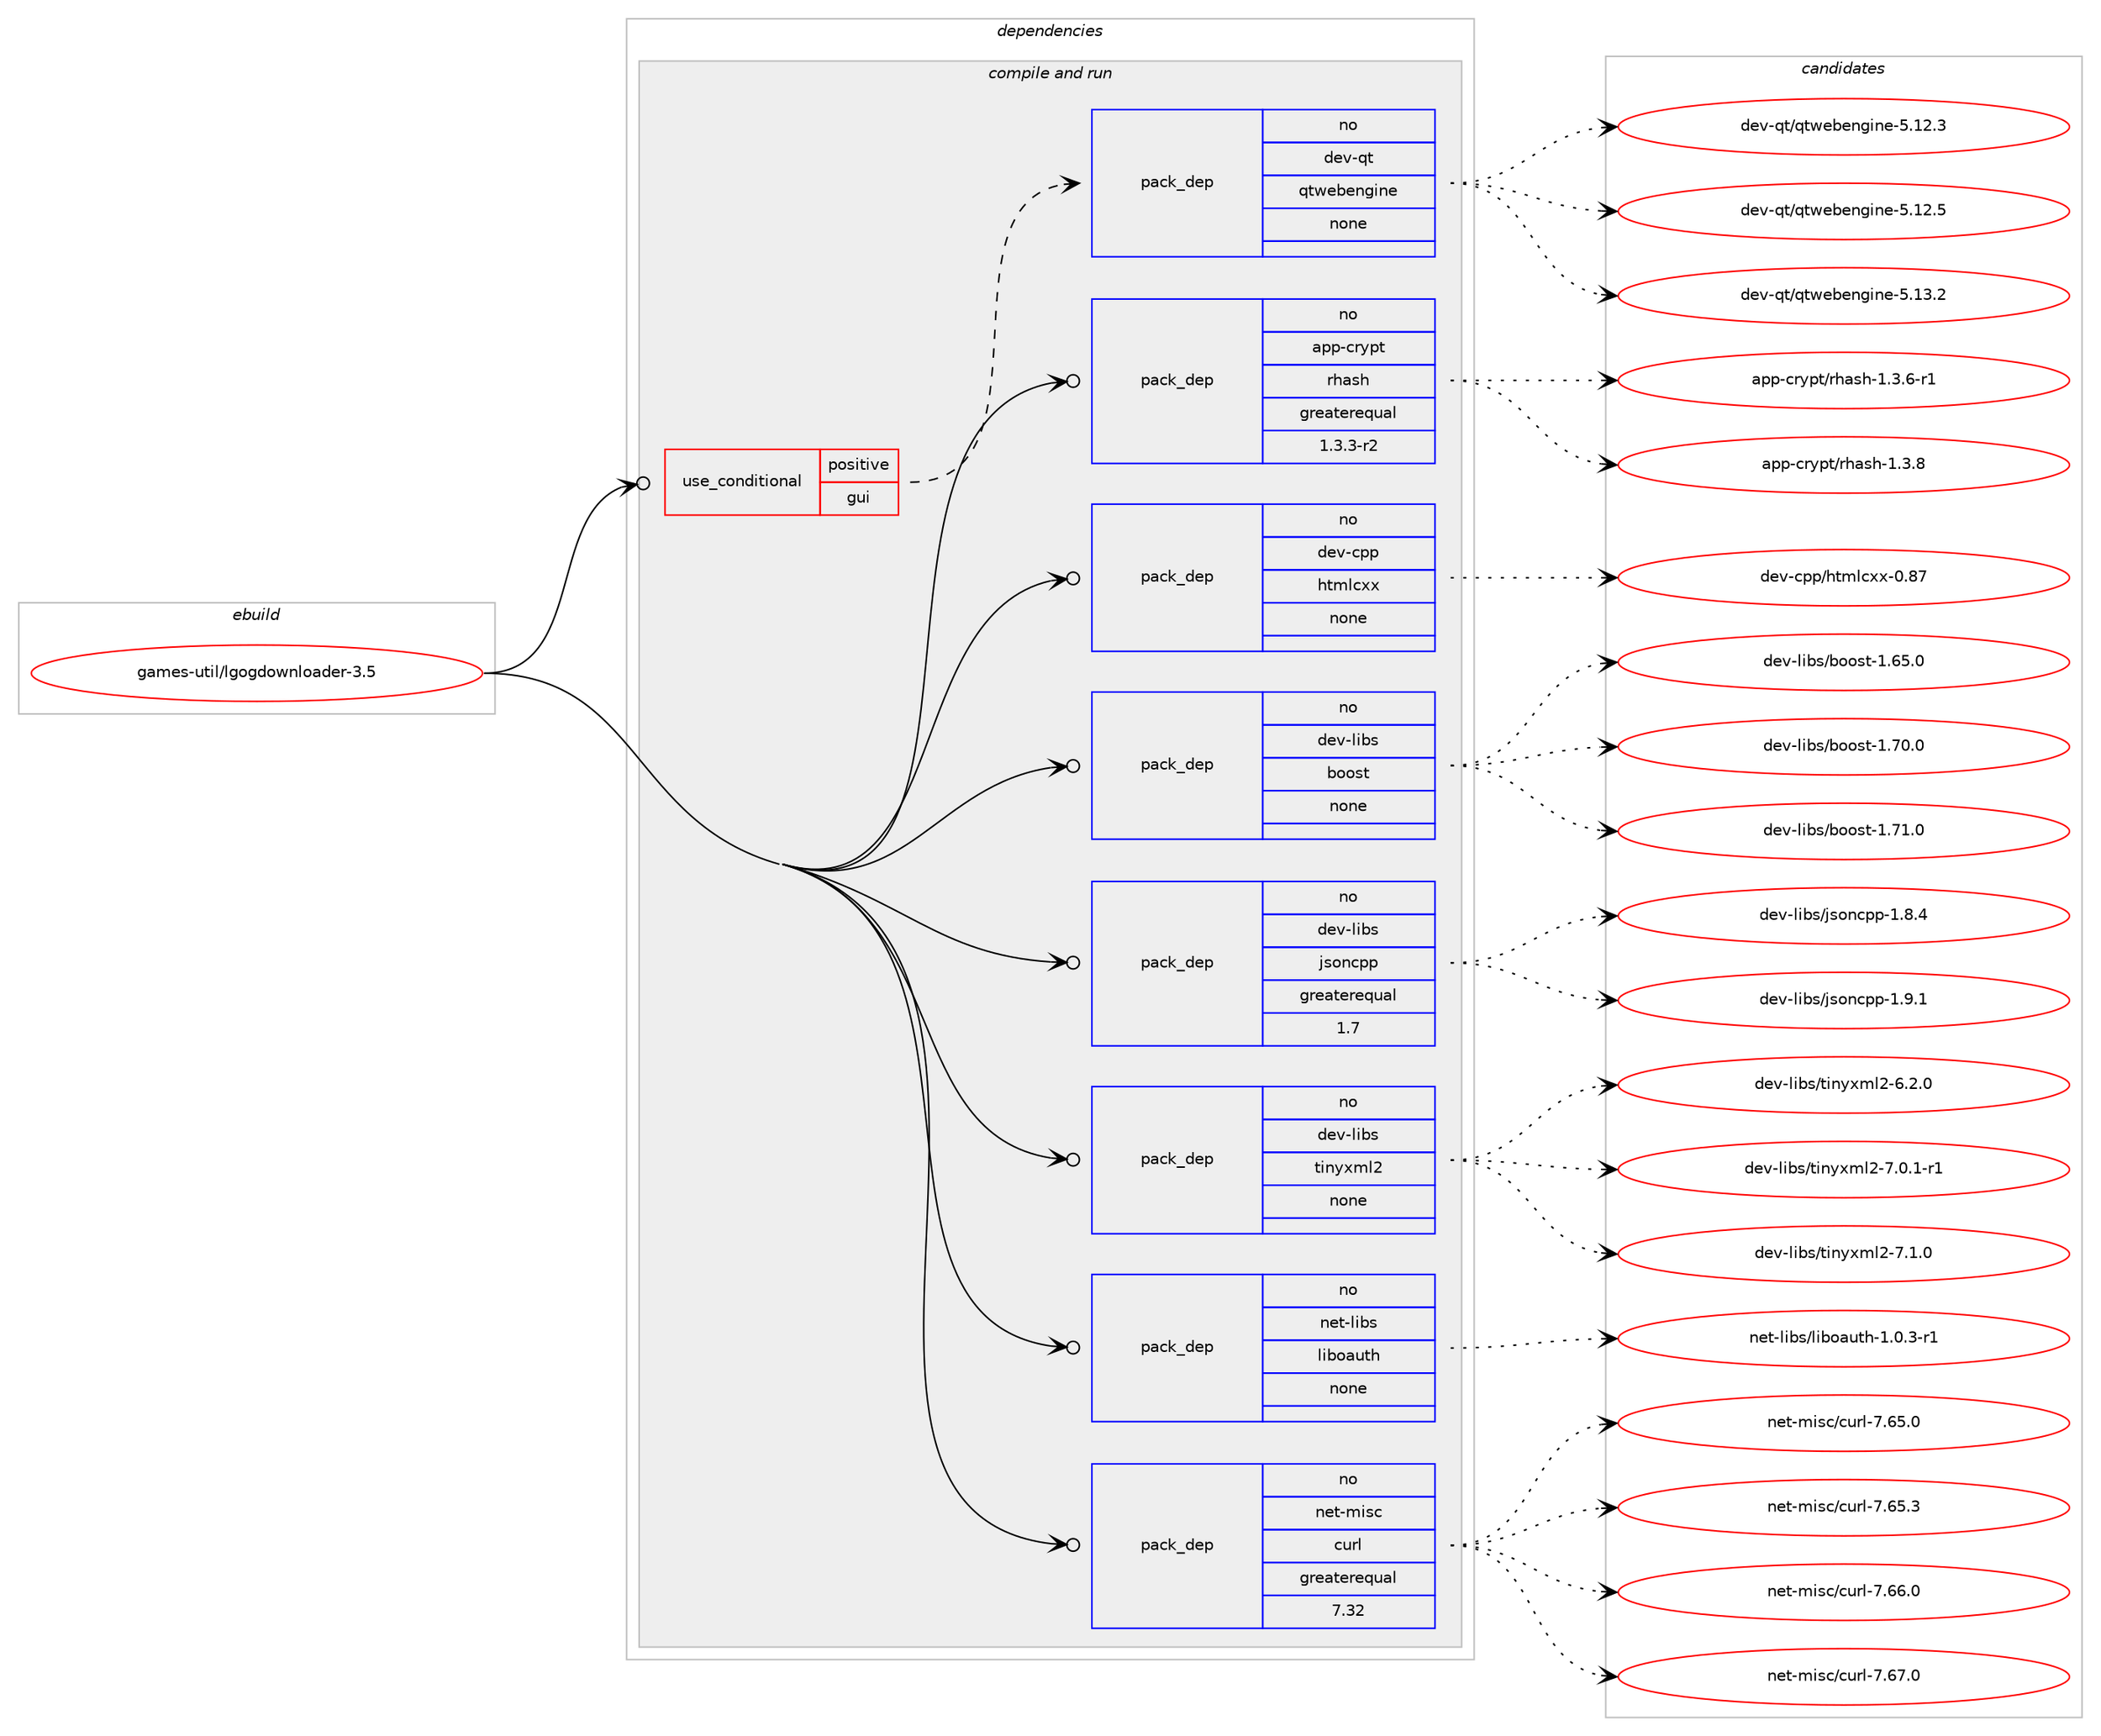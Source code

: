 digraph prolog {

# *************
# Graph options
# *************

newrank=true;
concentrate=true;
compound=true;
graph [rankdir=LR,fontname=Helvetica,fontsize=10,ranksep=1.5];#, ranksep=2.5, nodesep=0.2];
edge  [arrowhead=vee];
node  [fontname=Helvetica,fontsize=10];

# **********
# The ebuild
# **********

subgraph cluster_leftcol {
color=gray;
rank=same;
label=<<i>ebuild</i>>;
id [label="games-util/lgogdownloader-3.5", color=red, width=4, href="../games-util/lgogdownloader-3.5.svg"];
}

# ****************
# The dependencies
# ****************

subgraph cluster_midcol {
color=gray;
label=<<i>dependencies</i>>;
subgraph cluster_compile {
fillcolor="#eeeeee";
style=filled;
label=<<i>compile</i>>;
}
subgraph cluster_compileandrun {
fillcolor="#eeeeee";
style=filled;
label=<<i>compile and run</i>>;
subgraph cond185378 {
dependency744369 [label=<<TABLE BORDER="0" CELLBORDER="1" CELLSPACING="0" CELLPADDING="4"><TR><TD ROWSPAN="3" CELLPADDING="10">use_conditional</TD></TR><TR><TD>positive</TD></TR><TR><TD>gui</TD></TR></TABLE>>, shape=none, color=red];
subgraph pack546461 {
dependency744370 [label=<<TABLE BORDER="0" CELLBORDER="1" CELLSPACING="0" CELLPADDING="4" WIDTH="220"><TR><TD ROWSPAN="6" CELLPADDING="30">pack_dep</TD></TR><TR><TD WIDTH="110">no</TD></TR><TR><TD>dev-qt</TD></TR><TR><TD>qtwebengine</TD></TR><TR><TD>none</TD></TR><TR><TD></TD></TR></TABLE>>, shape=none, color=blue];
}
dependency744369:e -> dependency744370:w [weight=20,style="dashed",arrowhead="vee"];
}
id:e -> dependency744369:w [weight=20,style="solid",arrowhead="odotvee"];
subgraph pack546462 {
dependency744371 [label=<<TABLE BORDER="0" CELLBORDER="1" CELLSPACING="0" CELLPADDING="4" WIDTH="220"><TR><TD ROWSPAN="6" CELLPADDING="30">pack_dep</TD></TR><TR><TD WIDTH="110">no</TD></TR><TR><TD>app-crypt</TD></TR><TR><TD>rhash</TD></TR><TR><TD>greaterequal</TD></TR><TR><TD>1.3.3-r2</TD></TR></TABLE>>, shape=none, color=blue];
}
id:e -> dependency744371:w [weight=20,style="solid",arrowhead="odotvee"];
subgraph pack546463 {
dependency744372 [label=<<TABLE BORDER="0" CELLBORDER="1" CELLSPACING="0" CELLPADDING="4" WIDTH="220"><TR><TD ROWSPAN="6" CELLPADDING="30">pack_dep</TD></TR><TR><TD WIDTH="110">no</TD></TR><TR><TD>dev-cpp</TD></TR><TR><TD>htmlcxx</TD></TR><TR><TD>none</TD></TR><TR><TD></TD></TR></TABLE>>, shape=none, color=blue];
}
id:e -> dependency744372:w [weight=20,style="solid",arrowhead="odotvee"];
subgraph pack546464 {
dependency744373 [label=<<TABLE BORDER="0" CELLBORDER="1" CELLSPACING="0" CELLPADDING="4" WIDTH="220"><TR><TD ROWSPAN="6" CELLPADDING="30">pack_dep</TD></TR><TR><TD WIDTH="110">no</TD></TR><TR><TD>dev-libs</TD></TR><TR><TD>boost</TD></TR><TR><TD>none</TD></TR><TR><TD></TD></TR></TABLE>>, shape=none, color=blue];
}
id:e -> dependency744373:w [weight=20,style="solid",arrowhead="odotvee"];
subgraph pack546465 {
dependency744374 [label=<<TABLE BORDER="0" CELLBORDER="1" CELLSPACING="0" CELLPADDING="4" WIDTH="220"><TR><TD ROWSPAN="6" CELLPADDING="30">pack_dep</TD></TR><TR><TD WIDTH="110">no</TD></TR><TR><TD>dev-libs</TD></TR><TR><TD>jsoncpp</TD></TR><TR><TD>greaterequal</TD></TR><TR><TD>1.7</TD></TR></TABLE>>, shape=none, color=blue];
}
id:e -> dependency744374:w [weight=20,style="solid",arrowhead="odotvee"];
subgraph pack546466 {
dependency744375 [label=<<TABLE BORDER="0" CELLBORDER="1" CELLSPACING="0" CELLPADDING="4" WIDTH="220"><TR><TD ROWSPAN="6" CELLPADDING="30">pack_dep</TD></TR><TR><TD WIDTH="110">no</TD></TR><TR><TD>dev-libs</TD></TR><TR><TD>tinyxml2</TD></TR><TR><TD>none</TD></TR><TR><TD></TD></TR></TABLE>>, shape=none, color=blue];
}
id:e -> dependency744375:w [weight=20,style="solid",arrowhead="odotvee"];
subgraph pack546467 {
dependency744376 [label=<<TABLE BORDER="0" CELLBORDER="1" CELLSPACING="0" CELLPADDING="4" WIDTH="220"><TR><TD ROWSPAN="6" CELLPADDING="30">pack_dep</TD></TR><TR><TD WIDTH="110">no</TD></TR><TR><TD>net-libs</TD></TR><TR><TD>liboauth</TD></TR><TR><TD>none</TD></TR><TR><TD></TD></TR></TABLE>>, shape=none, color=blue];
}
id:e -> dependency744376:w [weight=20,style="solid",arrowhead="odotvee"];
subgraph pack546468 {
dependency744377 [label=<<TABLE BORDER="0" CELLBORDER="1" CELLSPACING="0" CELLPADDING="4" WIDTH="220"><TR><TD ROWSPAN="6" CELLPADDING="30">pack_dep</TD></TR><TR><TD WIDTH="110">no</TD></TR><TR><TD>net-misc</TD></TR><TR><TD>curl</TD></TR><TR><TD>greaterequal</TD></TR><TR><TD>7.32</TD></TR></TABLE>>, shape=none, color=blue];
}
id:e -> dependency744377:w [weight=20,style="solid",arrowhead="odotvee"];
}
subgraph cluster_run {
fillcolor="#eeeeee";
style=filled;
label=<<i>run</i>>;
}
}

# **************
# The candidates
# **************

subgraph cluster_choices {
rank=same;
color=gray;
label=<<i>candidates</i>>;

subgraph choice546461 {
color=black;
nodesep=1;
choice10010111845113116471131161191019810111010310511010145534649504651 [label="dev-qt/qtwebengine-5.12.3", color=red, width=4,href="../dev-qt/qtwebengine-5.12.3.svg"];
choice10010111845113116471131161191019810111010310511010145534649504653 [label="dev-qt/qtwebengine-5.12.5", color=red, width=4,href="../dev-qt/qtwebengine-5.12.5.svg"];
choice10010111845113116471131161191019810111010310511010145534649514650 [label="dev-qt/qtwebengine-5.13.2", color=red, width=4,href="../dev-qt/qtwebengine-5.13.2.svg"];
dependency744370:e -> choice10010111845113116471131161191019810111010310511010145534649504651:w [style=dotted,weight="100"];
dependency744370:e -> choice10010111845113116471131161191019810111010310511010145534649504653:w [style=dotted,weight="100"];
dependency744370:e -> choice10010111845113116471131161191019810111010310511010145534649514650:w [style=dotted,weight="100"];
}
subgraph choice546462 {
color=black;
nodesep=1;
choice97112112459911412111211647114104971151044549465146544511449 [label="app-crypt/rhash-1.3.6-r1", color=red, width=4,href="../app-crypt/rhash-1.3.6-r1.svg"];
choice9711211245991141211121164711410497115104454946514656 [label="app-crypt/rhash-1.3.8", color=red, width=4,href="../app-crypt/rhash-1.3.8.svg"];
dependency744371:e -> choice97112112459911412111211647114104971151044549465146544511449:w [style=dotted,weight="100"];
dependency744371:e -> choice9711211245991141211121164711410497115104454946514656:w [style=dotted,weight="100"];
}
subgraph choice546463 {
color=black;
nodesep=1;
choice100101118459911211247104116109108991201204548465655 [label="dev-cpp/htmlcxx-0.87", color=red, width=4,href="../dev-cpp/htmlcxx-0.87.svg"];
dependency744372:e -> choice100101118459911211247104116109108991201204548465655:w [style=dotted,weight="100"];
}
subgraph choice546464 {
color=black;
nodesep=1;
choice1001011184510810598115479811111111511645494654534648 [label="dev-libs/boost-1.65.0", color=red, width=4,href="../dev-libs/boost-1.65.0.svg"];
choice1001011184510810598115479811111111511645494655484648 [label="dev-libs/boost-1.70.0", color=red, width=4,href="../dev-libs/boost-1.70.0.svg"];
choice1001011184510810598115479811111111511645494655494648 [label="dev-libs/boost-1.71.0", color=red, width=4,href="../dev-libs/boost-1.71.0.svg"];
dependency744373:e -> choice1001011184510810598115479811111111511645494654534648:w [style=dotted,weight="100"];
dependency744373:e -> choice1001011184510810598115479811111111511645494655484648:w [style=dotted,weight="100"];
dependency744373:e -> choice1001011184510810598115479811111111511645494655494648:w [style=dotted,weight="100"];
}
subgraph choice546465 {
color=black;
nodesep=1;
choice10010111845108105981154710611511111099112112454946564652 [label="dev-libs/jsoncpp-1.8.4", color=red, width=4,href="../dev-libs/jsoncpp-1.8.4.svg"];
choice10010111845108105981154710611511111099112112454946574649 [label="dev-libs/jsoncpp-1.9.1", color=red, width=4,href="../dev-libs/jsoncpp-1.9.1.svg"];
dependency744374:e -> choice10010111845108105981154710611511111099112112454946564652:w [style=dotted,weight="100"];
dependency744374:e -> choice10010111845108105981154710611511111099112112454946574649:w [style=dotted,weight="100"];
}
subgraph choice546466 {
color=black;
nodesep=1;
choice10010111845108105981154711610511012112010910850455446504648 [label="dev-libs/tinyxml2-6.2.0", color=red, width=4,href="../dev-libs/tinyxml2-6.2.0.svg"];
choice100101118451081059811547116105110121120109108504555464846494511449 [label="dev-libs/tinyxml2-7.0.1-r1", color=red, width=4,href="../dev-libs/tinyxml2-7.0.1-r1.svg"];
choice10010111845108105981154711610511012112010910850455546494648 [label="dev-libs/tinyxml2-7.1.0", color=red, width=4,href="../dev-libs/tinyxml2-7.1.0.svg"];
dependency744375:e -> choice10010111845108105981154711610511012112010910850455446504648:w [style=dotted,weight="100"];
dependency744375:e -> choice100101118451081059811547116105110121120109108504555464846494511449:w [style=dotted,weight="100"];
dependency744375:e -> choice10010111845108105981154711610511012112010910850455546494648:w [style=dotted,weight="100"];
}
subgraph choice546467 {
color=black;
nodesep=1;
choice11010111645108105981154710810598111971171161044549464846514511449 [label="net-libs/liboauth-1.0.3-r1", color=red, width=4,href="../net-libs/liboauth-1.0.3-r1.svg"];
dependency744376:e -> choice11010111645108105981154710810598111971171161044549464846514511449:w [style=dotted,weight="100"];
}
subgraph choice546468 {
color=black;
nodesep=1;
choice1101011164510910511599479911711410845554654534648 [label="net-misc/curl-7.65.0", color=red, width=4,href="../net-misc/curl-7.65.0.svg"];
choice1101011164510910511599479911711410845554654534651 [label="net-misc/curl-7.65.3", color=red, width=4,href="../net-misc/curl-7.65.3.svg"];
choice1101011164510910511599479911711410845554654544648 [label="net-misc/curl-7.66.0", color=red, width=4,href="../net-misc/curl-7.66.0.svg"];
choice1101011164510910511599479911711410845554654554648 [label="net-misc/curl-7.67.0", color=red, width=4,href="../net-misc/curl-7.67.0.svg"];
dependency744377:e -> choice1101011164510910511599479911711410845554654534648:w [style=dotted,weight="100"];
dependency744377:e -> choice1101011164510910511599479911711410845554654534651:w [style=dotted,weight="100"];
dependency744377:e -> choice1101011164510910511599479911711410845554654544648:w [style=dotted,weight="100"];
dependency744377:e -> choice1101011164510910511599479911711410845554654554648:w [style=dotted,weight="100"];
}
}

}
